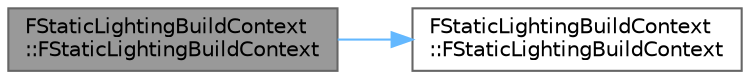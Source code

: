 digraph "FStaticLightingBuildContext::FStaticLightingBuildContext"
{
 // INTERACTIVE_SVG=YES
 // LATEX_PDF_SIZE
  bgcolor="transparent";
  edge [fontname=Helvetica,fontsize=10,labelfontname=Helvetica,labelfontsize=10];
  node [fontname=Helvetica,fontsize=10,shape=box,height=0.2,width=0.4];
  rankdir="LR";
  Node1 [id="Node000001",label="FStaticLightingBuildContext\l::FStaticLightingBuildContext",height=0.2,width=0.4,color="gray40", fillcolor="grey60", style="filled", fontcolor="black",tooltip=" "];
  Node1 -> Node2 [id="edge1_Node000001_Node000002",color="steelblue1",style="solid",tooltip=" "];
  Node2 [id="Node000002",label="FStaticLightingBuildContext\l::FStaticLightingBuildContext",height=0.2,width=0.4,color="grey40", fillcolor="white", style="filled",URL="$d4/dbc/classFStaticLightingBuildContext.html#a61ef340a16217f4bce82c81100403ce8",tooltip=" "];
}
